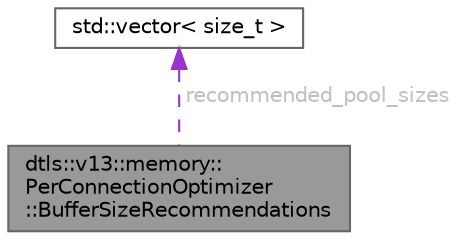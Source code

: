 digraph "dtls::v13::memory::PerConnectionOptimizer::BufferSizeRecommendations"
{
 // LATEX_PDF_SIZE
  bgcolor="transparent";
  edge [fontname=Helvetica,fontsize=10,labelfontname=Helvetica,labelfontsize=10];
  node [fontname=Helvetica,fontsize=10,shape=box,height=0.2,width=0.4];
  Node1 [id="Node000001",label="dtls::v13::memory::\lPerConnectionOptimizer\l::BufferSizeRecommendations",height=0.2,width=0.4,color="gray40", fillcolor="grey60", style="filled", fontcolor="black",tooltip=" "];
  Node2 -> Node1 [id="edge1_Node000001_Node000002",dir="back",color="darkorchid3",style="dashed",tooltip=" ",label=" recommended_pool_sizes",fontcolor="grey" ];
  Node2 [id="Node000002",label="std::vector\< size_t \>",height=0.2,width=0.4,color="gray40", fillcolor="white", style="filled",tooltip=" "];
}
